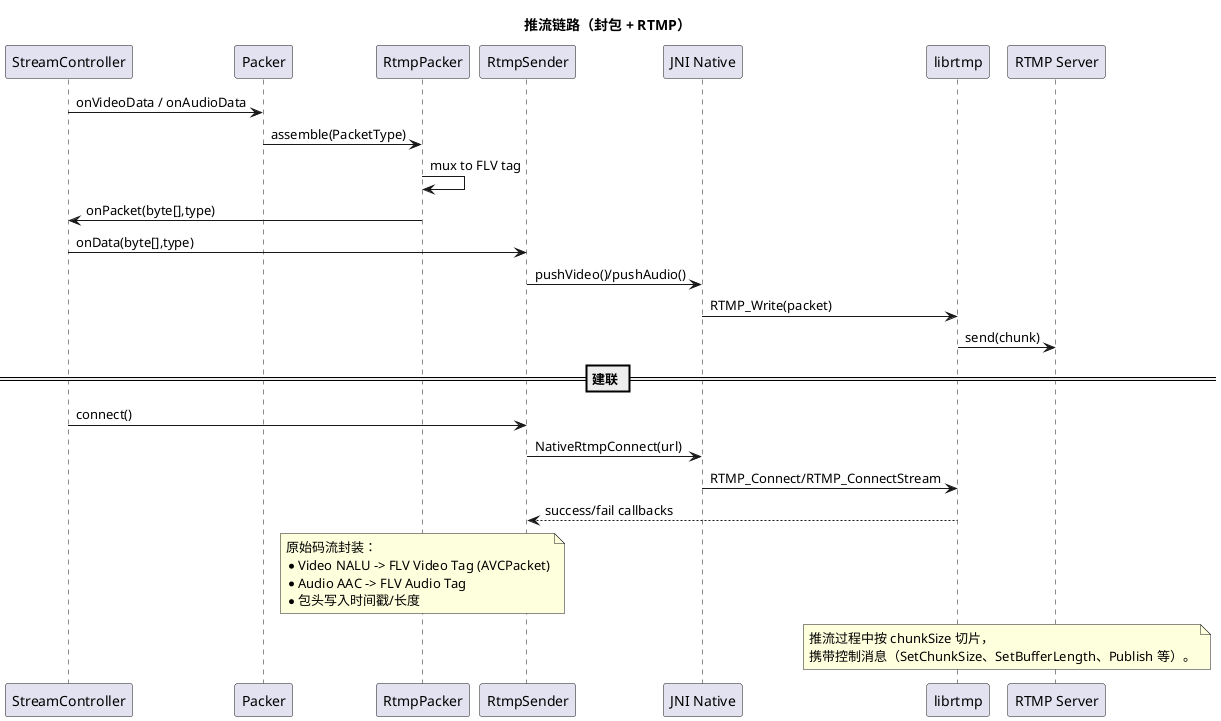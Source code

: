 @startuml
title 推流链路（封包 + RTMP）

participant StreamController
participant Packer
participant RtmpPacker
participant RtmpSender
participant "JNI Native" as Native
participant "librtmp" as LibRtmp
participant "RTMP Server" as Server

StreamController -> Packer: onVideoData / onAudioData
Packer -> RtmpPacker: assemble(PacketType)
RtmpPacker -> RtmpPacker: mux to FLV tag
RtmpPacker -> StreamController: onPacket(byte[],type)
StreamController -> RtmpSender: onData(byte[],type)
RtmpSender -> Native: pushVideo()/pushAudio()
Native -> LibRtmp: RTMP_Write(packet)
LibRtmp -> Server: send(chunk)

== 建联 ==
StreamController -> RtmpSender: connect()
RtmpSender -> Native: NativeRtmpConnect(url)
Native -> LibRtmp: RTMP_Connect/RTMP_ConnectStream
LibRtmp --> RtmpSender: success/fail callbacks

note over RtmpPacker
原始码流封装：
* Video NALU -> FLV Video Tag (AVCPacket)
* Audio AAC -> FLV Audio Tag
* 包头写入时间戳/长度
end note

note over LibRtmp,Server
推流过程中按 chunkSize 切片，
携带控制消息（SetChunkSize、SetBufferLength、Publish 等）。
end note

@enduml
